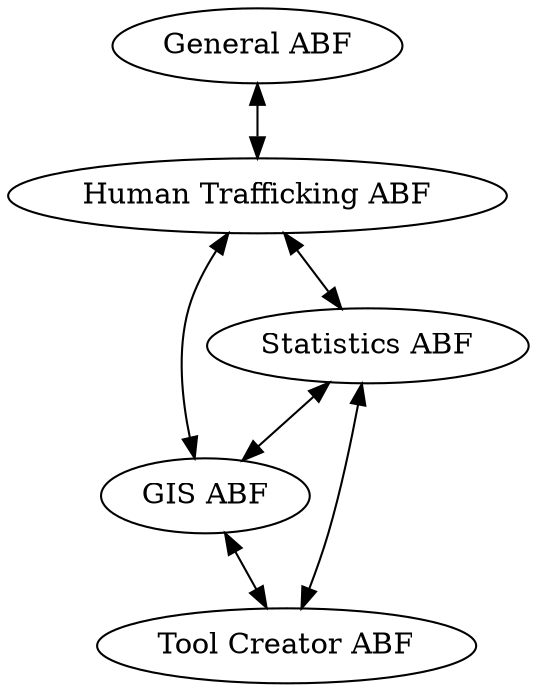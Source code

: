// General ABF
digraph {
	edge [dir=both]
	A [label="General ABF"]
	B [label="Human Trafficking ABF"]
	C [label="Statistics ABF"]
	D [label="GIS ABF"]
	E [label="Tool Creator ABF"]
	A -> B
	B -> C
	B -> D
	C -> D
	C -> E
	D -> E
}
